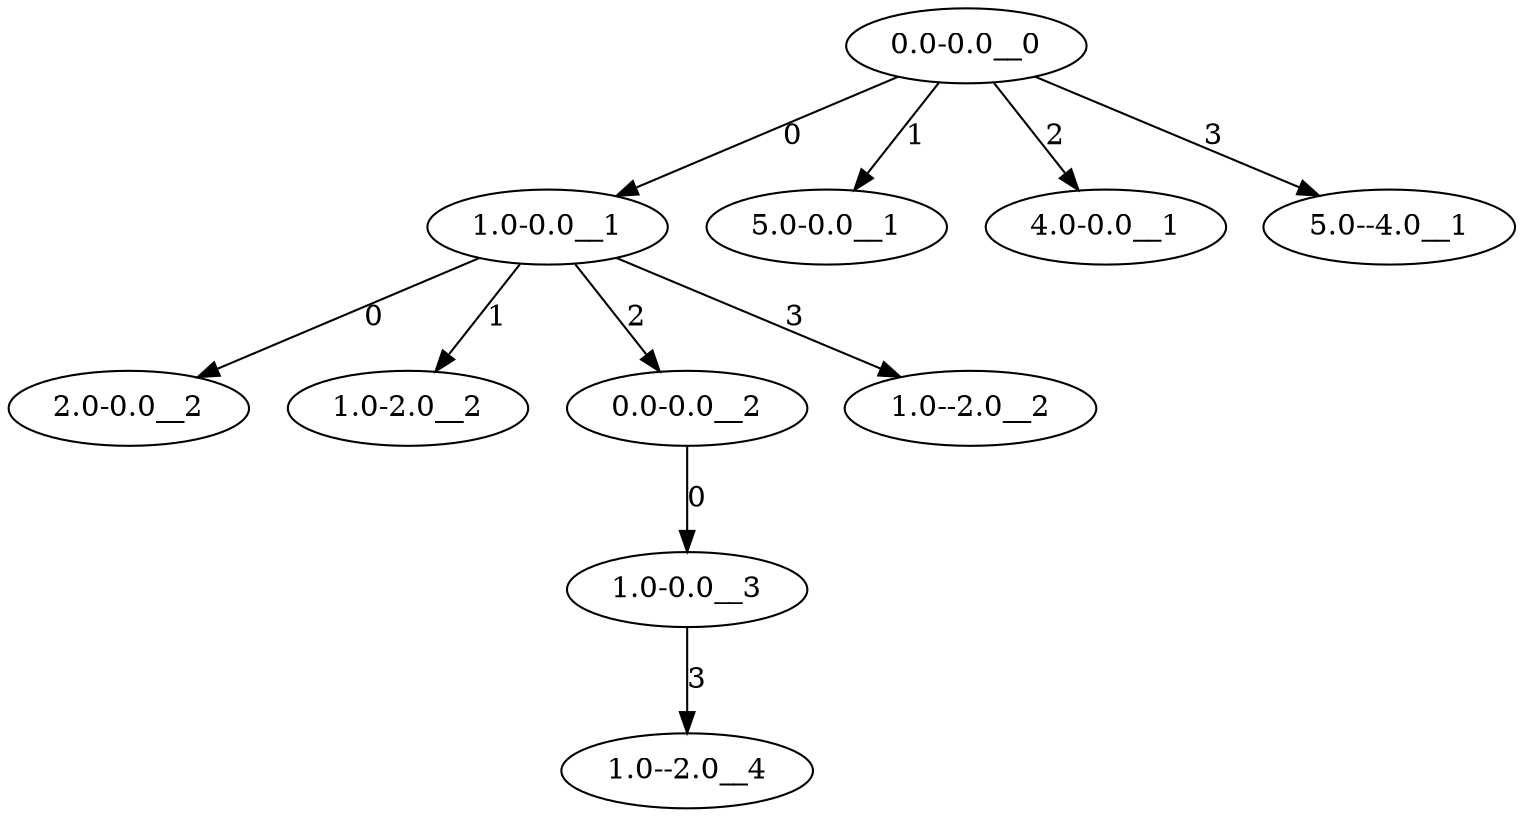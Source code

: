 digraph search_tree {
	"0.0-0.0__0" -> "1.0-0.0__1" [label=0]
	"1.0-0.0__1" -> "2.0-0.0__2" [label=0]
	"1.0-0.0__1" -> "1.0-2.0__2" [label=1]
	"1.0-0.0__1" -> "0.0-0.0__2" [label=2]
	"0.0-0.0__2" -> "1.0-0.0__3" [label=0]
	"1.0-0.0__3" -> "1.0--2.0__4" [label=3]
	"1.0-0.0__1" -> "1.0--2.0__2" [label=3]
	"0.0-0.0__0" -> "5.0-0.0__1" [label=1]
	"0.0-0.0__0" -> "4.0-0.0__1" [label=2]
	"0.0-0.0__0" -> "5.0--4.0__1" [label=3]
}

